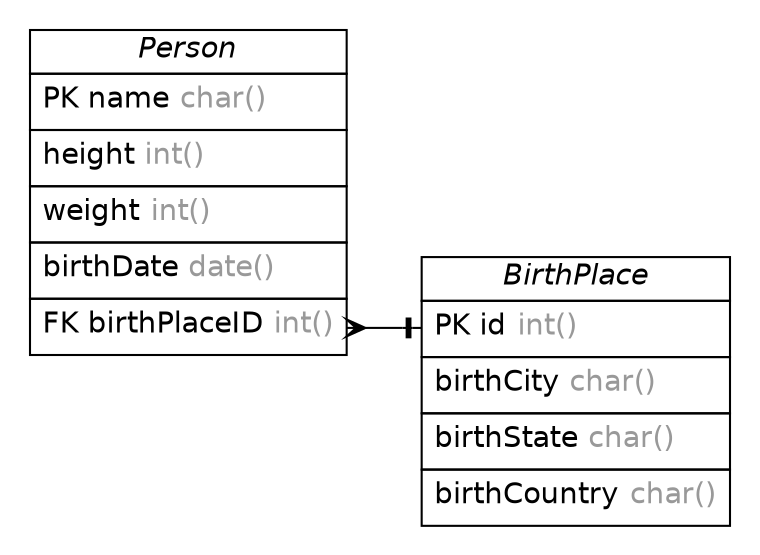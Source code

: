 /* created with ERDot < https://github.com/ehne/ERDot > */
digraph G {
    graph [
        nodesep=0.5;
        rankdir="LR";
        cencentrate=true;
        splines="spline";
        fontname="Helvetica";
        pad="0.2,0.2",
        label="",
        
    ];
    
    node [shape=plain, fontname="Helvetica"];
    edge [
        dir=both,
        fontsize=12,
        arrowsize=0.9,
        penwidth=1.0,
        labelangle=32,
        labeldistance=1.8,
        fontname="Helvetica"
    ];
    
    "Person" [ label=<
        <table border="0" cellborder="1" cellspacing="0" >
        <tr><td><i>Person</i></td></tr>
        <tr><td port="name" align="left" cellpadding="5">PK name <font color="grey60">char()</font></td></tr>
        <tr><td port="height" align="left" cellpadding="5">height <font color="grey60">int()</font></td></tr>
        <tr><td port="weight" align="left" cellpadding="5">weight <font color="grey60">int()</font></td></tr>
        <tr><td port="birthDate" align="left" cellpadding="5">birthDate <font color="grey60">date()</font></td></tr>
        <tr><td port="birthPlaceID" align="left" cellpadding="5">FK birthPlaceID <font color="grey60">int()</font></td></tr>
    </table>>];
    "BirthPlace" [ label=<
        <table border="0" cellborder="1" cellspacing="0" >
        <tr><td><i>BirthPlace</i></td></tr>
        <tr><td port="id" align="left" cellpadding="5">PK id <font color="grey60">int()</font></td></tr>
        <tr><td port="birthCity" align="left" cellpadding="5">birthCity <font color="grey60">char()</font></td></tr>
        <tr><td port="birthState" align="left" cellpadding="5">birthState <font color="grey60">char()</font></td></tr>
        <tr><td port="birthCountry" align="left" cellpadding="5">birthCountry <font color="grey60">char()</font></td></tr>
    </table>>];

    
    "Person":"birthPlaceID"->"BirthPlace":"id" [
        arrowhead=noneotee,

        arrowtail=ocrow,
    ];



    

}
